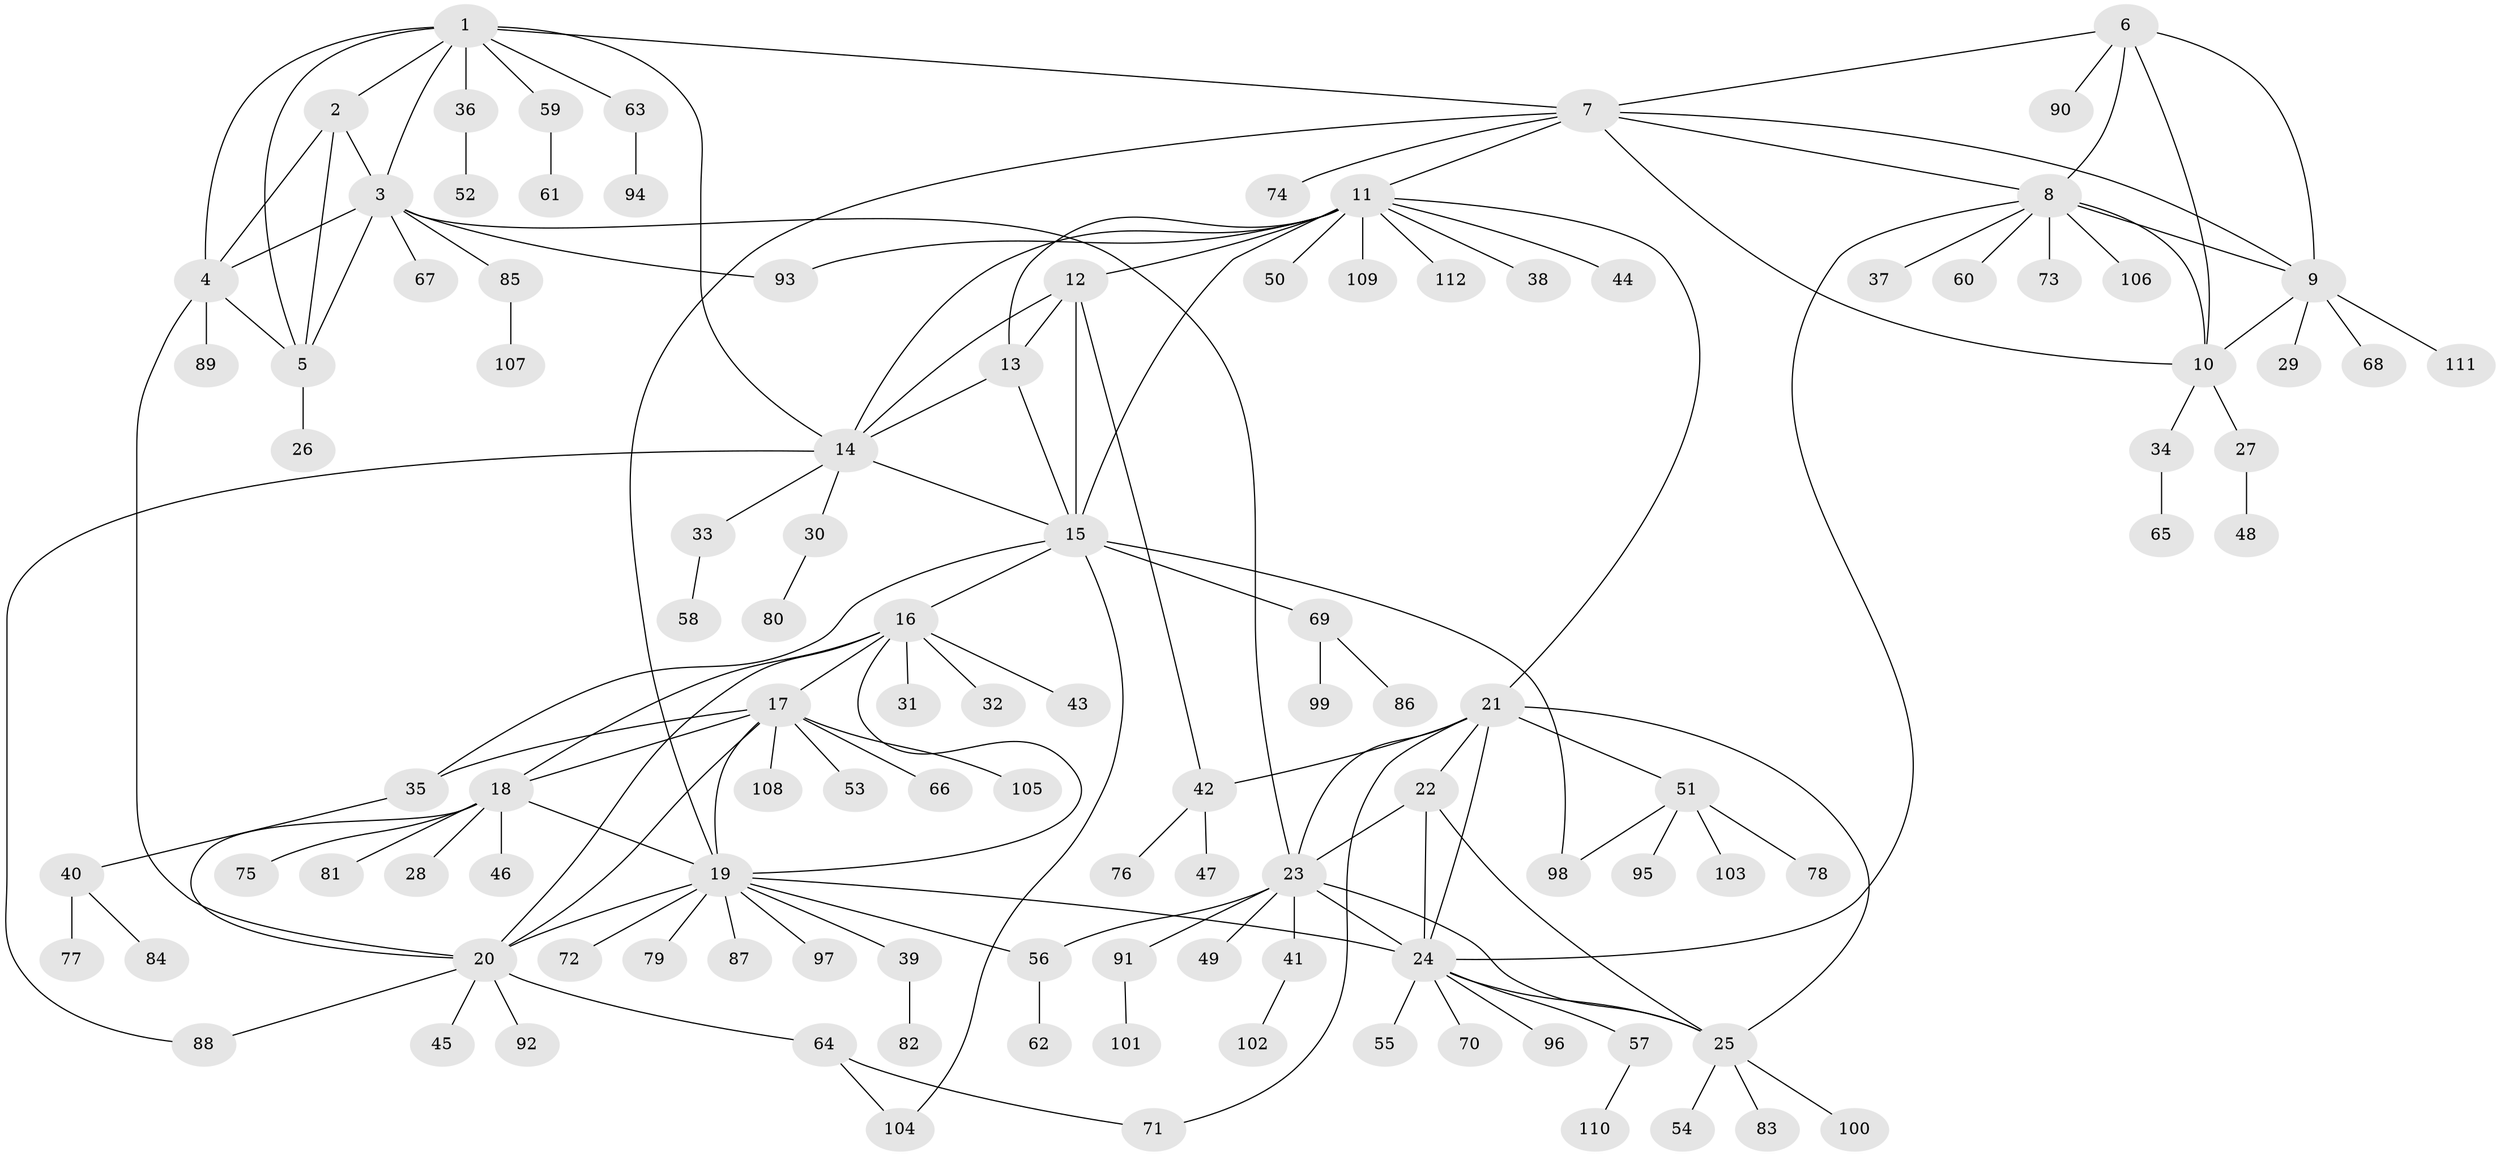 // Generated by graph-tools (version 1.1) at 2025/55/03/09/25 04:55:46]
// undirected, 112 vertices, 155 edges
graph export_dot {
graph [start="1"]
  node [color=gray90,style=filled];
  1;
  2;
  3;
  4;
  5;
  6;
  7;
  8;
  9;
  10;
  11;
  12;
  13;
  14;
  15;
  16;
  17;
  18;
  19;
  20;
  21;
  22;
  23;
  24;
  25;
  26;
  27;
  28;
  29;
  30;
  31;
  32;
  33;
  34;
  35;
  36;
  37;
  38;
  39;
  40;
  41;
  42;
  43;
  44;
  45;
  46;
  47;
  48;
  49;
  50;
  51;
  52;
  53;
  54;
  55;
  56;
  57;
  58;
  59;
  60;
  61;
  62;
  63;
  64;
  65;
  66;
  67;
  68;
  69;
  70;
  71;
  72;
  73;
  74;
  75;
  76;
  77;
  78;
  79;
  80;
  81;
  82;
  83;
  84;
  85;
  86;
  87;
  88;
  89;
  90;
  91;
  92;
  93;
  94;
  95;
  96;
  97;
  98;
  99;
  100;
  101;
  102;
  103;
  104;
  105;
  106;
  107;
  108;
  109;
  110;
  111;
  112;
  1 -- 2;
  1 -- 3;
  1 -- 4;
  1 -- 5;
  1 -- 7;
  1 -- 14;
  1 -- 36;
  1 -- 59;
  1 -- 63;
  2 -- 3;
  2 -- 4;
  2 -- 5;
  3 -- 4;
  3 -- 5;
  3 -- 23;
  3 -- 67;
  3 -- 85;
  3 -- 93;
  4 -- 5;
  4 -- 20;
  4 -- 89;
  5 -- 26;
  6 -- 7;
  6 -- 8;
  6 -- 9;
  6 -- 10;
  6 -- 90;
  7 -- 8;
  7 -- 9;
  7 -- 10;
  7 -- 11;
  7 -- 19;
  7 -- 74;
  8 -- 9;
  8 -- 10;
  8 -- 24;
  8 -- 37;
  8 -- 60;
  8 -- 73;
  8 -- 106;
  9 -- 10;
  9 -- 29;
  9 -- 68;
  9 -- 111;
  10 -- 27;
  10 -- 34;
  11 -- 12;
  11 -- 13;
  11 -- 14;
  11 -- 15;
  11 -- 21;
  11 -- 38;
  11 -- 44;
  11 -- 50;
  11 -- 93;
  11 -- 109;
  11 -- 112;
  12 -- 13;
  12 -- 14;
  12 -- 15;
  12 -- 42;
  13 -- 14;
  13 -- 15;
  14 -- 15;
  14 -- 30;
  14 -- 33;
  14 -- 88;
  15 -- 16;
  15 -- 35;
  15 -- 69;
  15 -- 98;
  15 -- 104;
  16 -- 17;
  16 -- 18;
  16 -- 19;
  16 -- 20;
  16 -- 31;
  16 -- 32;
  16 -- 43;
  17 -- 18;
  17 -- 19;
  17 -- 20;
  17 -- 35;
  17 -- 53;
  17 -- 66;
  17 -- 105;
  17 -- 108;
  18 -- 19;
  18 -- 20;
  18 -- 28;
  18 -- 46;
  18 -- 75;
  18 -- 81;
  19 -- 20;
  19 -- 24;
  19 -- 39;
  19 -- 56;
  19 -- 72;
  19 -- 79;
  19 -- 87;
  19 -- 97;
  20 -- 45;
  20 -- 64;
  20 -- 88;
  20 -- 92;
  21 -- 22;
  21 -- 23;
  21 -- 24;
  21 -- 25;
  21 -- 42;
  21 -- 51;
  21 -- 71;
  22 -- 23;
  22 -- 24;
  22 -- 25;
  23 -- 24;
  23 -- 25;
  23 -- 41;
  23 -- 49;
  23 -- 56;
  23 -- 91;
  24 -- 25;
  24 -- 55;
  24 -- 57;
  24 -- 70;
  24 -- 96;
  25 -- 54;
  25 -- 83;
  25 -- 100;
  27 -- 48;
  30 -- 80;
  33 -- 58;
  34 -- 65;
  35 -- 40;
  36 -- 52;
  39 -- 82;
  40 -- 77;
  40 -- 84;
  41 -- 102;
  42 -- 47;
  42 -- 76;
  51 -- 78;
  51 -- 95;
  51 -- 98;
  51 -- 103;
  56 -- 62;
  57 -- 110;
  59 -- 61;
  63 -- 94;
  64 -- 71;
  64 -- 104;
  69 -- 86;
  69 -- 99;
  85 -- 107;
  91 -- 101;
}
